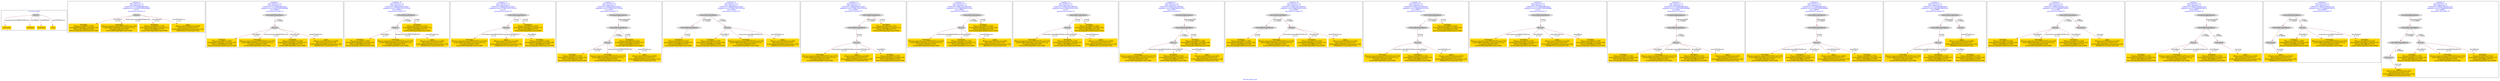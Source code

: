 digraph n0 {
fontcolor="blue"
remincross="true"
label="s03-ima-artists.xml"
subgraph cluster_0 {
label="1-correct model"
n2[style="filled",color="white",fillcolor="lightgray",label="Person1"];
n3[shape="plaintext",style="filled",fillcolor="gold",label="nationality"];
n4[shape="plaintext",style="filled",fillcolor="gold",label="birthDate"];
n5[shape="plaintext",style="filled",fillcolor="gold",label="deathDate"];
n6[shape="plaintext",style="filled",fillcolor="gold",label="name"];
}
subgraph cluster_1 {
label="candidate 0\nlink coherence:1.0\nnode coherence:1.0\nconfidence:0.5179198568854693\nmapping score:0.6309732856284898\ncost:4.0\n-precision:1.0-recall:1.0"
n8[style="filled",color="white",fillcolor="lightgray",label="Person1"];
n9[shape="plaintext",style="filled",fillcolor="gold",label="birthDate\n[Person,dateOfBirth,0.484]\n[CulturalHeritageObject,created,0.239]\n[Person,dateOfDeath,0.239]\n[Person,biographicalInformation,0.038]"];
n10[shape="plaintext",style="filled",fillcolor="gold",label="nationality\n[Person,countryAssociatedWithThePerson,0.716]\n[CulturalHeritageObject,provenance,0.113]\n[Concept,prefLabel,0.103]\n[CulturalHeritageObject,title,0.068]"];
n11[shape="plaintext",style="filled",fillcolor="gold",label="deathDate\n[Person,dateOfDeath,0.443]\n[CulturalHeritageObject,created,0.317]\n[Person,dateOfBirth,0.171]\n[CulturalHeritageObject,title,0.069]"];
n12[shape="plaintext",style="filled",fillcolor="gold",label="name\n[Person,nameOfThePerson,0.429]\n[Document,classLink,0.315]\n[CulturalHeritageObject,provenance,0.134]\n[WebResource,classLink,0.122]"];
}
subgraph cluster_2 {
label="candidate 1\nlink coherence:1.0\nnode coherence:1.0\nconfidence:0.5179198568854693\nmapping score:0.6309732856284898\ncost:4.99983\n-precision:0.8-recall:1.0"
n14[style="filled",color="white",fillcolor="lightgray",label="CulturalHeritageObject1"];
n15[style="filled",color="white",fillcolor="lightgray",label="Person1"];
n16[shape="plaintext",style="filled",fillcolor="gold",label="birthDate\n[Person,dateOfBirth,0.484]\n[CulturalHeritageObject,created,0.239]\n[Person,dateOfDeath,0.239]\n[Person,biographicalInformation,0.038]"];
n17[shape="plaintext",style="filled",fillcolor="gold",label="nationality\n[Person,countryAssociatedWithThePerson,0.716]\n[CulturalHeritageObject,provenance,0.113]\n[Concept,prefLabel,0.103]\n[CulturalHeritageObject,title,0.068]"];
n18[shape="plaintext",style="filled",fillcolor="gold",label="deathDate\n[Person,dateOfDeath,0.443]\n[CulturalHeritageObject,created,0.317]\n[Person,dateOfBirth,0.171]\n[CulturalHeritageObject,title,0.069]"];
n19[shape="plaintext",style="filled",fillcolor="gold",label="name\n[Person,nameOfThePerson,0.429]\n[Document,classLink,0.315]\n[CulturalHeritageObject,provenance,0.134]\n[WebResource,classLink,0.122]"];
}
subgraph cluster_3 {
label="candidate 10\nlink coherence:1.0\nnode coherence:1.0\nconfidence:0.4864345041235447\nmapping score:0.5788115013745149\ncost:4.99983\n-precision:0.6-recall:0.75"
n21[style="filled",color="white",fillcolor="lightgray",label="CulturalHeritageObject1"];
n22[style="filled",color="white",fillcolor="lightgray",label="Person1"];
n23[shape="plaintext",style="filled",fillcolor="gold",label="birthDate\n[Person,dateOfBirth,0.484]\n[CulturalHeritageObject,created,0.239]\n[Person,dateOfDeath,0.239]\n[Person,biographicalInformation,0.038]"];
n24[shape="plaintext",style="filled",fillcolor="gold",label="nationality\n[Person,countryAssociatedWithThePerson,0.716]\n[CulturalHeritageObject,provenance,0.113]\n[Concept,prefLabel,0.103]\n[CulturalHeritageObject,title,0.068]"];
n25[shape="plaintext",style="filled",fillcolor="gold",label="deathDate\n[Person,dateOfDeath,0.443]\n[CulturalHeritageObject,created,0.317]\n[Person,dateOfBirth,0.171]\n[CulturalHeritageObject,title,0.069]"];
n26[shape="plaintext",style="filled",fillcolor="gold",label="name\n[Person,nameOfThePerson,0.429]\n[Document,classLink,0.315]\n[CulturalHeritageObject,provenance,0.134]\n[WebResource,classLink,0.122]"];
}
subgraph cluster_4 {
label="candidate 11\nlink coherence:1.0\nnode coherence:1.0\nconfidence:0.4864345041235447\nmapping score:0.5788115013745149\ncost:5.0\n-precision:0.6-recall:0.75"
n28[style="filled",color="white",fillcolor="lightgray",label="CulturalHeritageObject2"];
n29[style="filled",color="white",fillcolor="lightgray",label="Person2"];
n30[shape="plaintext",style="filled",fillcolor="gold",label="nationality\n[Person,countryAssociatedWithThePerson,0.716]\n[CulturalHeritageObject,provenance,0.113]\n[Concept,prefLabel,0.103]\n[CulturalHeritageObject,title,0.068]"];
n31[shape="plaintext",style="filled",fillcolor="gold",label="name\n[Person,nameOfThePerson,0.429]\n[Document,classLink,0.315]\n[CulturalHeritageObject,provenance,0.134]\n[WebResource,classLink,0.122]"];
n32[shape="plaintext",style="filled",fillcolor="gold",label="birthDate\n[Person,dateOfBirth,0.484]\n[CulturalHeritageObject,created,0.239]\n[Person,dateOfDeath,0.239]\n[Person,biographicalInformation,0.038]"];
n33[shape="plaintext",style="filled",fillcolor="gold",label="deathDate\n[Person,dateOfDeath,0.443]\n[CulturalHeritageObject,created,0.317]\n[Person,dateOfBirth,0.171]\n[CulturalHeritageObject,title,0.069]"];
}
subgraph cluster_5 {
label="candidate 12\nlink coherence:1.0\nnode coherence:1.0\nconfidence:0.4864345041235447\nmapping score:0.5788115013745149\ncost:5.9997\n-precision:0.5-recall:0.75"
n35[style="filled",color="white",fillcolor="lightgray",label="CulturalHeritageObject1"];
n36[style="filled",color="white",fillcolor="lightgray",label="Person1"];
n37[style="filled",color="white",fillcolor="lightgray",label="EuropeanaAggregation1"];
n38[shape="plaintext",style="filled",fillcolor="gold",label="birthDate\n[Person,dateOfBirth,0.484]\n[CulturalHeritageObject,created,0.239]\n[Person,dateOfDeath,0.239]\n[Person,biographicalInformation,0.038]"];
n39[shape="plaintext",style="filled",fillcolor="gold",label="nationality\n[Person,countryAssociatedWithThePerson,0.716]\n[CulturalHeritageObject,provenance,0.113]\n[Concept,prefLabel,0.103]\n[CulturalHeritageObject,title,0.068]"];
n40[shape="plaintext",style="filled",fillcolor="gold",label="deathDate\n[Person,dateOfDeath,0.443]\n[CulturalHeritageObject,created,0.317]\n[Person,dateOfBirth,0.171]\n[CulturalHeritageObject,title,0.069]"];
n41[shape="plaintext",style="filled",fillcolor="gold",label="name\n[Person,nameOfThePerson,0.429]\n[Document,classLink,0.315]\n[CulturalHeritageObject,provenance,0.134]\n[WebResource,classLink,0.122]"];
}
subgraph cluster_6 {
label="candidate 13\nlink coherence:1.0\nnode coherence:1.0\nconfidence:0.4864345041235447\nmapping score:0.5788115013745149\ncost:5.9998\n-precision:0.5-recall:0.75"
n43[style="filled",color="white",fillcolor="lightgray",label="CulturalHeritageObject1"];
n44[style="filled",color="white",fillcolor="lightgray",label="CulturalHeritageObject2"];
n45[style="filled",color="white",fillcolor="lightgray",label="Person1"];
n46[shape="plaintext",style="filled",fillcolor="gold",label="birthDate\n[Person,dateOfBirth,0.484]\n[CulturalHeritageObject,created,0.239]\n[Person,dateOfDeath,0.239]\n[Person,biographicalInformation,0.038]"];
n47[shape="plaintext",style="filled",fillcolor="gold",label="nationality\n[Person,countryAssociatedWithThePerson,0.716]\n[CulturalHeritageObject,provenance,0.113]\n[Concept,prefLabel,0.103]\n[CulturalHeritageObject,title,0.068]"];
n48[shape="plaintext",style="filled",fillcolor="gold",label="deathDate\n[Person,dateOfDeath,0.443]\n[CulturalHeritageObject,created,0.317]\n[Person,dateOfBirth,0.171]\n[CulturalHeritageObject,title,0.069]"];
n49[shape="plaintext",style="filled",fillcolor="gold",label="name\n[Person,nameOfThePerson,0.429]\n[Document,classLink,0.315]\n[CulturalHeritageObject,provenance,0.134]\n[WebResource,classLink,0.122]"];
}
subgraph cluster_7 {
label="candidate 14\nlink coherence:1.0\nnode coherence:1.0\nconfidence:0.4864345041235447\nmapping score:0.5788115013745149\ncost:5.99997\n-precision:0.5-recall:0.75"
n51[style="filled",color="white",fillcolor="lightgray",label="CulturalHeritageObject1"];
n52[style="filled",color="white",fillcolor="lightgray",label="CulturalHeritageObject2"];
n53[style="filled",color="white",fillcolor="lightgray",label="Person2"];
n54[shape="plaintext",style="filled",fillcolor="gold",label="nationality\n[Person,countryAssociatedWithThePerson,0.716]\n[CulturalHeritageObject,provenance,0.113]\n[Concept,prefLabel,0.103]\n[CulturalHeritageObject,title,0.068]"];
n55[shape="plaintext",style="filled",fillcolor="gold",label="name\n[Person,nameOfThePerson,0.429]\n[Document,classLink,0.315]\n[CulturalHeritageObject,provenance,0.134]\n[WebResource,classLink,0.122]"];
n56[shape="plaintext",style="filled",fillcolor="gold",label="birthDate\n[Person,dateOfBirth,0.484]\n[CulturalHeritageObject,created,0.239]\n[Person,dateOfDeath,0.239]\n[Person,biographicalInformation,0.038]"];
n57[shape="plaintext",style="filled",fillcolor="gold",label="deathDate\n[Person,dateOfDeath,0.443]\n[CulturalHeritageObject,created,0.317]\n[Person,dateOfBirth,0.171]\n[CulturalHeritageObject,title,0.069]"];
}
subgraph cluster_8 {
label="candidate 15\nlink coherence:1.0\nnode coherence:1.0\nconfidence:0.4566118723690361\nmapping score:0.568870624123012\ncost:4.99983\n-precision:0.6-recall:0.75"
n59[style="filled",color="white",fillcolor="lightgray",label="CulturalHeritageObject1"];
n60[style="filled",color="white",fillcolor="lightgray",label="Person1"];
n61[shape="plaintext",style="filled",fillcolor="gold",label="nationality\n[Person,countryAssociatedWithThePerson,0.716]\n[CulturalHeritageObject,provenance,0.113]\n[Concept,prefLabel,0.103]\n[CulturalHeritageObject,title,0.068]"];
n62[shape="plaintext",style="filled",fillcolor="gold",label="deathDate\n[Person,dateOfDeath,0.443]\n[CulturalHeritageObject,created,0.317]\n[Person,dateOfBirth,0.171]\n[CulturalHeritageObject,title,0.069]"];
n63[shape="plaintext",style="filled",fillcolor="gold",label="birthDate\n[Person,dateOfBirth,0.484]\n[CulturalHeritageObject,created,0.239]\n[Person,dateOfDeath,0.239]\n[Person,biographicalInformation,0.038]"];
n64[shape="plaintext",style="filled",fillcolor="gold",label="name\n[Person,nameOfThePerson,0.429]\n[Document,classLink,0.315]\n[CulturalHeritageObject,provenance,0.134]\n[WebResource,classLink,0.122]"];
}
subgraph cluster_9 {
label="candidate 16\nlink coherence:1.0\nnode coherence:1.0\nconfidence:0.4566118723690361\nmapping score:0.568870624123012\ncost:5.0\n-precision:0.6-recall:0.75"
n66[style="filled",color="white",fillcolor="lightgray",label="CulturalHeritageObject2"];
n67[style="filled",color="white",fillcolor="lightgray",label="Person2"];
n68[shape="plaintext",style="filled",fillcolor="gold",label="nationality\n[Person,countryAssociatedWithThePerson,0.716]\n[CulturalHeritageObject,provenance,0.113]\n[Concept,prefLabel,0.103]\n[CulturalHeritageObject,title,0.068]"];
n69[shape="plaintext",style="filled",fillcolor="gold",label="deathDate\n[Person,dateOfDeath,0.443]\n[CulturalHeritageObject,created,0.317]\n[Person,dateOfBirth,0.171]\n[CulturalHeritageObject,title,0.069]"];
n70[shape="plaintext",style="filled",fillcolor="gold",label="name\n[Person,nameOfThePerson,0.429]\n[Document,classLink,0.315]\n[CulturalHeritageObject,provenance,0.134]\n[WebResource,classLink,0.122]"];
n71[shape="plaintext",style="filled",fillcolor="gold",label="birthDate\n[Person,dateOfBirth,0.484]\n[CulturalHeritageObject,created,0.239]\n[Person,dateOfDeath,0.239]\n[Person,biographicalInformation,0.038]"];
}
subgraph cluster_10 {
label="candidate 17\nlink coherence:1.0\nnode coherence:1.0\nconfidence:0.4566118723690361\nmapping score:0.568870624123012\ncost:5.9997\n-precision:0.5-recall:0.75"
n73[style="filled",color="white",fillcolor="lightgray",label="CulturalHeritageObject1"];
n74[style="filled",color="white",fillcolor="lightgray",label="Person1"];
n75[style="filled",color="white",fillcolor="lightgray",label="EuropeanaAggregation1"];
n76[shape="plaintext",style="filled",fillcolor="gold",label="nationality\n[Person,countryAssociatedWithThePerson,0.716]\n[CulturalHeritageObject,provenance,0.113]\n[Concept,prefLabel,0.103]\n[CulturalHeritageObject,title,0.068]"];
n77[shape="plaintext",style="filled",fillcolor="gold",label="deathDate\n[Person,dateOfDeath,0.443]\n[CulturalHeritageObject,created,0.317]\n[Person,dateOfBirth,0.171]\n[CulturalHeritageObject,title,0.069]"];
n78[shape="plaintext",style="filled",fillcolor="gold",label="birthDate\n[Person,dateOfBirth,0.484]\n[CulturalHeritageObject,created,0.239]\n[Person,dateOfDeath,0.239]\n[Person,biographicalInformation,0.038]"];
n79[shape="plaintext",style="filled",fillcolor="gold",label="name\n[Person,nameOfThePerson,0.429]\n[Document,classLink,0.315]\n[CulturalHeritageObject,provenance,0.134]\n[WebResource,classLink,0.122]"];
}
subgraph cluster_11 {
label="candidate 18\nlink coherence:1.0\nnode coherence:1.0\nconfidence:0.4566118723690361\nmapping score:0.568870624123012\ncost:5.9998\n-precision:0.5-recall:0.75"
n81[style="filled",color="white",fillcolor="lightgray",label="CulturalHeritageObject1"];
n82[style="filled",color="white",fillcolor="lightgray",label="CulturalHeritageObject2"];
n83[style="filled",color="white",fillcolor="lightgray",label="Person1"];
n84[shape="plaintext",style="filled",fillcolor="gold",label="nationality\n[Person,countryAssociatedWithThePerson,0.716]\n[CulturalHeritageObject,provenance,0.113]\n[Concept,prefLabel,0.103]\n[CulturalHeritageObject,title,0.068]"];
n85[shape="plaintext",style="filled",fillcolor="gold",label="birthDate\n[Person,dateOfBirth,0.484]\n[CulturalHeritageObject,created,0.239]\n[Person,dateOfDeath,0.239]\n[Person,biographicalInformation,0.038]"];
n86[shape="plaintext",style="filled",fillcolor="gold",label="deathDate\n[Person,dateOfDeath,0.443]\n[CulturalHeritageObject,created,0.317]\n[Person,dateOfBirth,0.171]\n[CulturalHeritageObject,title,0.069]"];
n87[shape="plaintext",style="filled",fillcolor="gold",label="name\n[Person,nameOfThePerson,0.429]\n[Document,classLink,0.315]\n[CulturalHeritageObject,provenance,0.134]\n[WebResource,classLink,0.122]"];
}
subgraph cluster_12 {
label="candidate 19\nlink coherence:1.0\nnode coherence:1.0\nconfidence:0.4566118723690361\nmapping score:0.568870624123012\ncost:5.99997\n-precision:0.5-recall:0.75"
n89[style="filled",color="white",fillcolor="lightgray",label="CulturalHeritageObject1"];
n90[style="filled",color="white",fillcolor="lightgray",label="CulturalHeritageObject2"];
n91[style="filled",color="white",fillcolor="lightgray",label="Person2"];
n92[shape="plaintext",style="filled",fillcolor="gold",label="nationality\n[Person,countryAssociatedWithThePerson,0.716]\n[CulturalHeritageObject,provenance,0.113]\n[Concept,prefLabel,0.103]\n[CulturalHeritageObject,title,0.068]"];
n93[shape="plaintext",style="filled",fillcolor="gold",label="deathDate\n[Person,dateOfDeath,0.443]\n[CulturalHeritageObject,created,0.317]\n[Person,dateOfBirth,0.171]\n[CulturalHeritageObject,title,0.069]"];
n94[shape="plaintext",style="filled",fillcolor="gold",label="name\n[Person,nameOfThePerson,0.429]\n[Document,classLink,0.315]\n[CulturalHeritageObject,provenance,0.134]\n[WebResource,classLink,0.122]"];
n95[shape="plaintext",style="filled",fillcolor="gold",label="birthDate\n[Person,dateOfBirth,0.484]\n[CulturalHeritageObject,created,0.239]\n[Person,dateOfDeath,0.239]\n[Person,biographicalInformation,0.038]"];
}
subgraph cluster_13 {
label="candidate 2\nlink coherence:1.0\nnode coherence:1.0\nconfidence:0.5179198568854693\nmapping score:0.6309732856284898\ncost:5.0\n-precision:0.8-recall:1.0"
n97[style="filled",color="white",fillcolor="lightgray",label="CulturalHeritageObject2"];
n98[style="filled",color="white",fillcolor="lightgray",label="Person2"];
n99[shape="plaintext",style="filled",fillcolor="gold",label="nationality\n[Person,countryAssociatedWithThePerson,0.716]\n[CulturalHeritageObject,provenance,0.113]\n[Concept,prefLabel,0.103]\n[CulturalHeritageObject,title,0.068]"];
n100[shape="plaintext",style="filled",fillcolor="gold",label="deathDate\n[Person,dateOfDeath,0.443]\n[CulturalHeritageObject,created,0.317]\n[Person,dateOfBirth,0.171]\n[CulturalHeritageObject,title,0.069]"];
n101[shape="plaintext",style="filled",fillcolor="gold",label="name\n[Person,nameOfThePerson,0.429]\n[Document,classLink,0.315]\n[CulturalHeritageObject,provenance,0.134]\n[WebResource,classLink,0.122]"];
n102[shape="plaintext",style="filled",fillcolor="gold",label="birthDate\n[Person,dateOfBirth,0.484]\n[CulturalHeritageObject,created,0.239]\n[Person,dateOfDeath,0.239]\n[Person,biographicalInformation,0.038]"];
}
subgraph cluster_14 {
label="candidate 3\nlink coherence:1.0\nnode coherence:1.0\nconfidence:0.5179198568854693\nmapping score:0.6309732856284898\ncost:5.9997\n-precision:0.67-recall:1.0"
n104[style="filled",color="white",fillcolor="lightgray",label="CulturalHeritageObject1"];
n105[style="filled",color="white",fillcolor="lightgray",label="Person1"];
n106[style="filled",color="white",fillcolor="lightgray",label="EuropeanaAggregation1"];
n107[shape="plaintext",style="filled",fillcolor="gold",label="birthDate\n[Person,dateOfBirth,0.484]\n[CulturalHeritageObject,created,0.239]\n[Person,dateOfDeath,0.239]\n[Person,biographicalInformation,0.038]"];
n108[shape="plaintext",style="filled",fillcolor="gold",label="nationality\n[Person,countryAssociatedWithThePerson,0.716]\n[CulturalHeritageObject,provenance,0.113]\n[Concept,prefLabel,0.103]\n[CulturalHeritageObject,title,0.068]"];
n109[shape="plaintext",style="filled",fillcolor="gold",label="deathDate\n[Person,dateOfDeath,0.443]\n[CulturalHeritageObject,created,0.317]\n[Person,dateOfBirth,0.171]\n[CulturalHeritageObject,title,0.069]"];
n110[shape="plaintext",style="filled",fillcolor="gold",label="name\n[Person,nameOfThePerson,0.429]\n[Document,classLink,0.315]\n[CulturalHeritageObject,provenance,0.134]\n[WebResource,classLink,0.122]"];
}
subgraph cluster_15 {
label="candidate 4\nlink coherence:1.0\nnode coherence:1.0\nconfidence:0.5179198568854693\nmapping score:0.6309732856284898\ncost:5.99997\n-precision:0.67-recall:1.0"
n112[style="filled",color="white",fillcolor="lightgray",label="CulturalHeritageObject1"];
n113[style="filled",color="white",fillcolor="lightgray",label="CulturalHeritageObject2"];
n114[style="filled",color="white",fillcolor="lightgray",label="Person2"];
n115[shape="plaintext",style="filled",fillcolor="gold",label="nationality\n[Person,countryAssociatedWithThePerson,0.716]\n[CulturalHeritageObject,provenance,0.113]\n[Concept,prefLabel,0.103]\n[CulturalHeritageObject,title,0.068]"];
n116[shape="plaintext",style="filled",fillcolor="gold",label="deathDate\n[Person,dateOfDeath,0.443]\n[CulturalHeritageObject,created,0.317]\n[Person,dateOfBirth,0.171]\n[CulturalHeritageObject,title,0.069]"];
n117[shape="plaintext",style="filled",fillcolor="gold",label="name\n[Person,nameOfThePerson,0.429]\n[Document,classLink,0.315]\n[CulturalHeritageObject,provenance,0.134]\n[WebResource,classLink,0.122]"];
n118[shape="plaintext",style="filled",fillcolor="gold",label="birthDate\n[Person,dateOfBirth,0.484]\n[CulturalHeritageObject,created,0.239]\n[Person,dateOfDeath,0.239]\n[Person,biographicalInformation,0.038]"];
}
subgraph cluster_16 {
label="candidate 5\nlink coherence:1.0\nnode coherence:1.0\nconfidence:0.5179198568854693\nmapping score:0.5893066189618231\ncost:6.9998\n-precision:0.43-recall:0.75"
n120[style="filled",color="white",fillcolor="lightgray",label="CulturalHeritageObject1"];
n121[style="filled",color="white",fillcolor="lightgray",label="CulturalHeritageObject2"];
n122[style="filled",color="white",fillcolor="lightgray",label="Person1"];
n123[style="filled",color="white",fillcolor="lightgray",label="Person2"];
n124[shape="plaintext",style="filled",fillcolor="gold",label="nationality\n[Person,countryAssociatedWithThePerson,0.716]\n[CulturalHeritageObject,provenance,0.113]\n[Concept,prefLabel,0.103]\n[CulturalHeritageObject,title,0.068]"];
n125[shape="plaintext",style="filled",fillcolor="gold",label="deathDate\n[Person,dateOfDeath,0.443]\n[CulturalHeritageObject,created,0.317]\n[Person,dateOfBirth,0.171]\n[CulturalHeritageObject,title,0.069]"];
n126[shape="plaintext",style="filled",fillcolor="gold",label="birthDate\n[Person,dateOfBirth,0.484]\n[CulturalHeritageObject,created,0.239]\n[Person,dateOfDeath,0.239]\n[Person,biographicalInformation,0.038]"];
n127[shape="plaintext",style="filled",fillcolor="gold",label="name\n[Person,nameOfThePerson,0.429]\n[Document,classLink,0.315]\n[CulturalHeritageObject,provenance,0.134]\n[WebResource,classLink,0.122]"];
}
subgraph cluster_17 {
label="candidate 6\nlink coherence:1.0\nnode coherence:1.0\nconfidence:0.4895279492451159\nmapping score:0.579842649748372\ncost:5.9998\n-precision:0.5-recall:0.75"
n129[style="filled",color="white",fillcolor="lightgray",label="CulturalHeritageObject1"];
n130[style="filled",color="white",fillcolor="lightgray",label="Person1"];
n131[style="filled",color="white",fillcolor="lightgray",label="Document1"];
n132[shape="plaintext",style="filled",fillcolor="gold",label="birthDate\n[Person,dateOfBirth,0.484]\n[CulturalHeritageObject,created,0.239]\n[Person,dateOfDeath,0.239]\n[Person,biographicalInformation,0.038]"];
n133[shape="plaintext",style="filled",fillcolor="gold",label="nationality\n[Person,countryAssociatedWithThePerson,0.716]\n[CulturalHeritageObject,provenance,0.113]\n[Concept,prefLabel,0.103]\n[CulturalHeritageObject,title,0.068]"];
n134[shape="plaintext",style="filled",fillcolor="gold",label="deathDate\n[Person,dateOfDeath,0.443]\n[CulturalHeritageObject,created,0.317]\n[Person,dateOfBirth,0.171]\n[CulturalHeritageObject,title,0.069]"];
n135[shape="plaintext",style="filled",fillcolor="gold",label="name\n[Person,nameOfThePerson,0.429]\n[Document,classLink,0.315]\n[CulturalHeritageObject,provenance,0.134]\n[WebResource,classLink,0.122]"];
}
subgraph cluster_18 {
label="candidate 7\nlink coherence:1.0\nnode coherence:1.0\nconfidence:0.4895279492451159\nmapping score:0.579842649748372\ncost:6.99967\n-precision:0.43-recall:0.75"
n137[style="filled",color="white",fillcolor="lightgray",label="CulturalHeritageObject1"];
n138[style="filled",color="white",fillcolor="lightgray",label="Person1"];
n139[style="filled",color="white",fillcolor="lightgray",label="Document1"];
n140[style="filled",color="white",fillcolor="lightgray",label="EuropeanaAggregation1"];
n141[shape="plaintext",style="filled",fillcolor="gold",label="birthDate\n[Person,dateOfBirth,0.484]\n[CulturalHeritageObject,created,0.239]\n[Person,dateOfDeath,0.239]\n[Person,biographicalInformation,0.038]"];
n142[shape="plaintext",style="filled",fillcolor="gold",label="nationality\n[Person,countryAssociatedWithThePerson,0.716]\n[CulturalHeritageObject,provenance,0.113]\n[Concept,prefLabel,0.103]\n[CulturalHeritageObject,title,0.068]"];
n143[shape="plaintext",style="filled",fillcolor="gold",label="deathDate\n[Person,dateOfDeath,0.443]\n[CulturalHeritageObject,created,0.317]\n[Person,dateOfBirth,0.171]\n[CulturalHeritageObject,title,0.069]"];
n144[shape="plaintext",style="filled",fillcolor="gold",label="name\n[Person,nameOfThePerson,0.429]\n[Document,classLink,0.315]\n[CulturalHeritageObject,provenance,0.134]\n[WebResource,classLink,0.122]"];
}
subgraph cluster_19 {
label="candidate 8\nlink coherence:1.0\nnode coherence:1.0\nconfidence:0.4895279492451159\nmapping score:0.579842649748372\ncost:6.99979\n-precision:0.43-recall:0.75"
n146[style="filled",color="white",fillcolor="lightgray",label="CulturalHeritageObject1"];
n147[style="filled",color="white",fillcolor="lightgray",label="CulturalHeritageObject2"];
n148[style="filled",color="white",fillcolor="lightgray",label="Person1"];
n149[style="filled",color="white",fillcolor="lightgray",label="Document2"];
n150[shape="plaintext",style="filled",fillcolor="gold",label="birthDate\n[Person,dateOfBirth,0.484]\n[CulturalHeritageObject,created,0.239]\n[Person,dateOfDeath,0.239]\n[Person,biographicalInformation,0.038]"];
n151[shape="plaintext",style="filled",fillcolor="gold",label="nationality\n[Person,countryAssociatedWithThePerson,0.716]\n[CulturalHeritageObject,provenance,0.113]\n[Concept,prefLabel,0.103]\n[CulturalHeritageObject,title,0.068]"];
n152[shape="plaintext",style="filled",fillcolor="gold",label="deathDate\n[Person,dateOfDeath,0.443]\n[CulturalHeritageObject,created,0.317]\n[Person,dateOfBirth,0.171]\n[CulturalHeritageObject,title,0.069]"];
n153[shape="plaintext",style="filled",fillcolor="gold",label="name\n[Person,nameOfThePerson,0.429]\n[Document,classLink,0.315]\n[CulturalHeritageObject,provenance,0.134]\n[WebResource,classLink,0.122]"];
}
subgraph cluster_20 {
label="candidate 9\nlink coherence:1.0\nnode coherence:1.0\nconfidence:0.4895279492451159\nmapping score:0.579842649748372\ncost:7.99966\n-precision:0.38-recall:0.75"
n155[style="filled",color="white",fillcolor="lightgray",label="CulturalHeritageObject1"];
n156[style="filled",color="white",fillcolor="lightgray",label="CulturalHeritageObject2"];
n157[style="filled",color="white",fillcolor="lightgray",label="Person1"];
n158[style="filled",color="white",fillcolor="lightgray",label="Document2"];
n159[style="filled",color="white",fillcolor="lightgray",label="EuropeanaAggregation1"];
n160[shape="plaintext",style="filled",fillcolor="gold",label="birthDate\n[Person,dateOfBirth,0.484]\n[CulturalHeritageObject,created,0.239]\n[Person,dateOfDeath,0.239]\n[Person,biographicalInformation,0.038]"];
n161[shape="plaintext",style="filled",fillcolor="gold",label="nationality\n[Person,countryAssociatedWithThePerson,0.716]\n[CulturalHeritageObject,provenance,0.113]\n[Concept,prefLabel,0.103]\n[CulturalHeritageObject,title,0.068]"];
n162[shape="plaintext",style="filled",fillcolor="gold",label="deathDate\n[Person,dateOfDeath,0.443]\n[CulturalHeritageObject,created,0.317]\n[Person,dateOfBirth,0.171]\n[CulturalHeritageObject,title,0.069]"];
n163[shape="plaintext",style="filled",fillcolor="gold",label="name\n[Person,nameOfThePerson,0.429]\n[Document,classLink,0.315]\n[CulturalHeritageObject,provenance,0.134]\n[WebResource,classLink,0.122]"];
}
n2 -> n3[color="brown",fontcolor="black",label="countryAssociatedWithThePerson"]
n2 -> n4[color="brown",fontcolor="black",label="dateOfBirth"]
n2 -> n5[color="brown",fontcolor="black",label="dateOfDeath"]
n2 -> n6[color="brown",fontcolor="black",label="nameOfThePerson"]
n8 -> n9[color="brown",fontcolor="black",label="dateOfBirth\nw=1.0"]
n8 -> n10[color="brown",fontcolor="black",label="countryAssociatedWithThePerson\nw=1.0"]
n8 -> n11[color="brown",fontcolor="black",label="dateOfDeath\nw=1.0"]
n8 -> n12[color="brown",fontcolor="black",label="nameOfThePerson\nw=1.0"]
n14 -> n15[color="brown",fontcolor="black",label="creator\nw=0.99983"]
n15 -> n16[color="brown",fontcolor="black",label="dateOfBirth\nw=1.0"]
n15 -> n17[color="brown",fontcolor="black",label="countryAssociatedWithThePerson\nw=1.0"]
n15 -> n18[color="brown",fontcolor="black",label="dateOfDeath\nw=1.0"]
n15 -> n19[color="brown",fontcolor="black",label="nameOfThePerson\nw=1.0"]
n21 -> n22[color="brown",fontcolor="black",label="creator\nw=0.99983"]
n22 -> n23[color="brown",fontcolor="black",label="dateOfBirth\nw=1.0"]
n22 -> n24[color="brown",fontcolor="black",label="countryAssociatedWithThePerson\nw=1.0"]
n21 -> n25[color="brown",fontcolor="black",label="created\nw=1.0"]
n22 -> n26[color="brown",fontcolor="black",label="nameOfThePerson\nw=1.0"]
n28 -> n29[color="brown",fontcolor="black",label="creator\nw=1.0"]
n29 -> n30[color="brown",fontcolor="black",label="countryAssociatedWithThePerson\nw=1.0"]
n29 -> n31[color="brown",fontcolor="black",label="nameOfThePerson\nw=1.0"]
n29 -> n32[color="brown",fontcolor="black",label="dateOfBirth\nw=1.0"]
n28 -> n33[color="brown",fontcolor="black",label="created\nw=1.0"]
n35 -> n36[color="brown",fontcolor="black",label="creator\nw=0.99983"]
n37 -> n35[color="brown",fontcolor="black",label="aggregatedCHO\nw=0.99987"]
n36 -> n38[color="brown",fontcolor="black",label="dateOfBirth\nw=1.0"]
n36 -> n39[color="brown",fontcolor="black",label="countryAssociatedWithThePerson\nw=1.0"]
n35 -> n40[color="brown",fontcolor="black",label="created\nw=1.0"]
n36 -> n41[color="brown",fontcolor="black",label="nameOfThePerson\nw=1.0"]
n43 -> n44[color="brown",fontcolor="black",label="isRelatedTo\nw=0.99997"]
n43 -> n45[color="brown",fontcolor="black",label="creator\nw=0.99983"]
n45 -> n46[color="brown",fontcolor="black",label="dateOfBirth\nw=1.0"]
n45 -> n47[color="brown",fontcolor="black",label="countryAssociatedWithThePerson\nw=1.0"]
n44 -> n48[color="brown",fontcolor="black",label="created\nw=1.0"]
n45 -> n49[color="brown",fontcolor="black",label="nameOfThePerson\nw=1.0"]
n51 -> n52[color="brown",fontcolor="black",label="isRelatedTo\nw=0.99997"]
n52 -> n53[color="brown",fontcolor="black",label="creator\nw=1.0"]
n53 -> n54[color="brown",fontcolor="black",label="countryAssociatedWithThePerson\nw=1.0"]
n53 -> n55[color="brown",fontcolor="black",label="nameOfThePerson\nw=1.0"]
n53 -> n56[color="brown",fontcolor="black",label="dateOfBirth\nw=1.0"]
n51 -> n57[color="brown",fontcolor="black",label="created\nw=1.0"]
n59 -> n60[color="brown",fontcolor="black",label="creator\nw=0.99983"]
n60 -> n61[color="brown",fontcolor="black",label="countryAssociatedWithThePerson\nw=1.0"]
n60 -> n62[color="brown",fontcolor="black",label="dateOfDeath\nw=1.0"]
n59 -> n63[color="brown",fontcolor="black",label="created\nw=1.0"]
n60 -> n64[color="brown",fontcolor="black",label="nameOfThePerson\nw=1.0"]
n66 -> n67[color="brown",fontcolor="black",label="creator\nw=1.0"]
n67 -> n68[color="brown",fontcolor="black",label="countryAssociatedWithThePerson\nw=1.0"]
n67 -> n69[color="brown",fontcolor="black",label="dateOfDeath\nw=1.0"]
n67 -> n70[color="brown",fontcolor="black",label="nameOfThePerson\nw=1.0"]
n66 -> n71[color="brown",fontcolor="black",label="created\nw=1.0"]
n73 -> n74[color="brown",fontcolor="black",label="creator\nw=0.99983"]
n75 -> n73[color="brown",fontcolor="black",label="aggregatedCHO\nw=0.99987"]
n74 -> n76[color="brown",fontcolor="black",label="countryAssociatedWithThePerson\nw=1.0"]
n74 -> n77[color="brown",fontcolor="black",label="dateOfDeath\nw=1.0"]
n73 -> n78[color="brown",fontcolor="black",label="created\nw=1.0"]
n74 -> n79[color="brown",fontcolor="black",label="nameOfThePerson\nw=1.0"]
n81 -> n82[color="brown",fontcolor="black",label="isRelatedTo\nw=0.99997"]
n81 -> n83[color="brown",fontcolor="black",label="creator\nw=0.99983"]
n83 -> n84[color="brown",fontcolor="black",label="countryAssociatedWithThePerson\nw=1.0"]
n82 -> n85[color="brown",fontcolor="black",label="created\nw=1.0"]
n83 -> n86[color="brown",fontcolor="black",label="dateOfDeath\nw=1.0"]
n83 -> n87[color="brown",fontcolor="black",label="nameOfThePerson\nw=1.0"]
n89 -> n90[color="brown",fontcolor="black",label="isRelatedTo\nw=0.99997"]
n90 -> n91[color="brown",fontcolor="black",label="creator\nw=1.0"]
n91 -> n92[color="brown",fontcolor="black",label="countryAssociatedWithThePerson\nw=1.0"]
n91 -> n93[color="brown",fontcolor="black",label="dateOfDeath\nw=1.0"]
n91 -> n94[color="brown",fontcolor="black",label="nameOfThePerson\nw=1.0"]
n89 -> n95[color="brown",fontcolor="black",label="created\nw=1.0"]
n97 -> n98[color="brown",fontcolor="black",label="creator\nw=1.0"]
n98 -> n99[color="brown",fontcolor="black",label="countryAssociatedWithThePerson\nw=1.0"]
n98 -> n100[color="brown",fontcolor="black",label="dateOfDeath\nw=1.0"]
n98 -> n101[color="brown",fontcolor="black",label="nameOfThePerson\nw=1.0"]
n98 -> n102[color="brown",fontcolor="black",label="dateOfBirth\nw=1.0"]
n104 -> n105[color="brown",fontcolor="black",label="creator\nw=0.99983"]
n106 -> n104[color="brown",fontcolor="black",label="aggregatedCHO\nw=0.99987"]
n105 -> n107[color="brown",fontcolor="black",label="dateOfBirth\nw=1.0"]
n105 -> n108[color="brown",fontcolor="black",label="countryAssociatedWithThePerson\nw=1.0"]
n105 -> n109[color="brown",fontcolor="black",label="dateOfDeath\nw=1.0"]
n105 -> n110[color="brown",fontcolor="black",label="nameOfThePerson\nw=1.0"]
n112 -> n113[color="brown",fontcolor="black",label="isRelatedTo\nw=0.99997"]
n113 -> n114[color="brown",fontcolor="black",label="creator\nw=1.0"]
n114 -> n115[color="brown",fontcolor="black",label="countryAssociatedWithThePerson\nw=1.0"]
n114 -> n116[color="brown",fontcolor="black",label="dateOfDeath\nw=1.0"]
n114 -> n117[color="brown",fontcolor="black",label="nameOfThePerson\nw=1.0"]
n114 -> n118[color="brown",fontcolor="black",label="dateOfBirth\nw=1.0"]
n120 -> n121[color="brown",fontcolor="black",label="isRelatedTo\nw=0.99997"]
n120 -> n122[color="brown",fontcolor="black",label="creator\nw=0.99983"]
n121 -> n123[color="brown",fontcolor="black",label="creator\nw=1.0"]
n123 -> n124[color="brown",fontcolor="black",label="countryAssociatedWithThePerson\nw=1.0"]
n123 -> n125[color="brown",fontcolor="black",label="dateOfDeath\nw=1.0"]
n123 -> n126[color="brown",fontcolor="black",label="dateOfBirth\nw=1.0"]
n122 -> n127[color="brown",fontcolor="black",label="nameOfThePerson\nw=1.0"]
n129 -> n130[color="brown",fontcolor="black",label="creator\nw=0.99983"]
n129 -> n131[color="brown",fontcolor="black",label="page\nw=0.99997"]
n130 -> n132[color="brown",fontcolor="black",label="dateOfBirth\nw=1.0"]
n130 -> n133[color="brown",fontcolor="black",label="countryAssociatedWithThePerson\nw=1.0"]
n130 -> n134[color="brown",fontcolor="black",label="dateOfDeath\nw=1.0"]
n131 -> n135[color="brown",fontcolor="black",label="classLink\nw=1.0"]
n137 -> n138[color="brown",fontcolor="black",label="creator\nw=0.99983"]
n137 -> n139[color="brown",fontcolor="black",label="page\nw=0.99997"]
n140 -> n137[color="brown",fontcolor="black",label="aggregatedCHO\nw=0.99987"]
n138 -> n141[color="brown",fontcolor="black",label="dateOfBirth\nw=1.0"]
n138 -> n142[color="brown",fontcolor="black",label="countryAssociatedWithThePerson\nw=1.0"]
n138 -> n143[color="brown",fontcolor="black",label="dateOfDeath\nw=1.0"]
n139 -> n144[color="brown",fontcolor="black",label="classLink\nw=1.0"]
n146 -> n147[color="brown",fontcolor="black",label="isRelatedTo\nw=0.99997"]
n146 -> n148[color="brown",fontcolor="black",label="creator\nw=0.99983"]
n147 -> n149[color="brown",fontcolor="black",label="page\nw=0.99999"]
n148 -> n150[color="brown",fontcolor="black",label="dateOfBirth\nw=1.0"]
n148 -> n151[color="brown",fontcolor="black",label="countryAssociatedWithThePerson\nw=1.0"]
n148 -> n152[color="brown",fontcolor="black",label="dateOfDeath\nw=1.0"]
n149 -> n153[color="brown",fontcolor="black",label="classLink\nw=1.0"]
n155 -> n156[color="brown",fontcolor="black",label="isRelatedTo\nw=0.99997"]
n155 -> n157[color="brown",fontcolor="black",label="creator\nw=0.99983"]
n156 -> n158[color="brown",fontcolor="black",label="page\nw=0.99999"]
n159 -> n155[color="brown",fontcolor="black",label="aggregatedCHO\nw=0.99987"]
n157 -> n160[color="brown",fontcolor="black",label="dateOfBirth\nw=1.0"]
n157 -> n161[color="brown",fontcolor="black",label="countryAssociatedWithThePerson\nw=1.0"]
n157 -> n162[color="brown",fontcolor="black",label="dateOfDeath\nw=1.0"]
n158 -> n163[color="brown",fontcolor="black",label="classLink\nw=1.0"]
}
